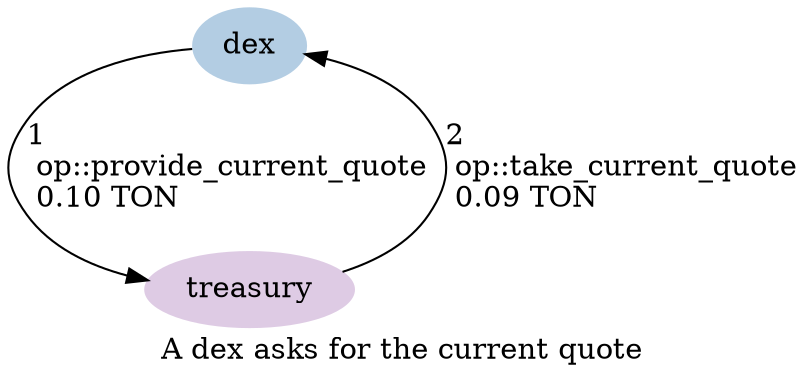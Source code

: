 digraph {
    label="A dex asks for the current quote"
    node [ colorscheme=pastel19 style=filled ]

    /* Entities */
    dex [ color=2 ]
    treasury [ color=4 ]

    /* Relationships */
    dex -> treasury [ label="1\l op::provide_current_quote\l 0.10 TON\l" ]
    treasury -> dex [ label="2\l op::take_current_quote\l 0.09 TON\l" ]

    /* Ranks */
    { rank=min dex }
    { rank=max treasury }
}
